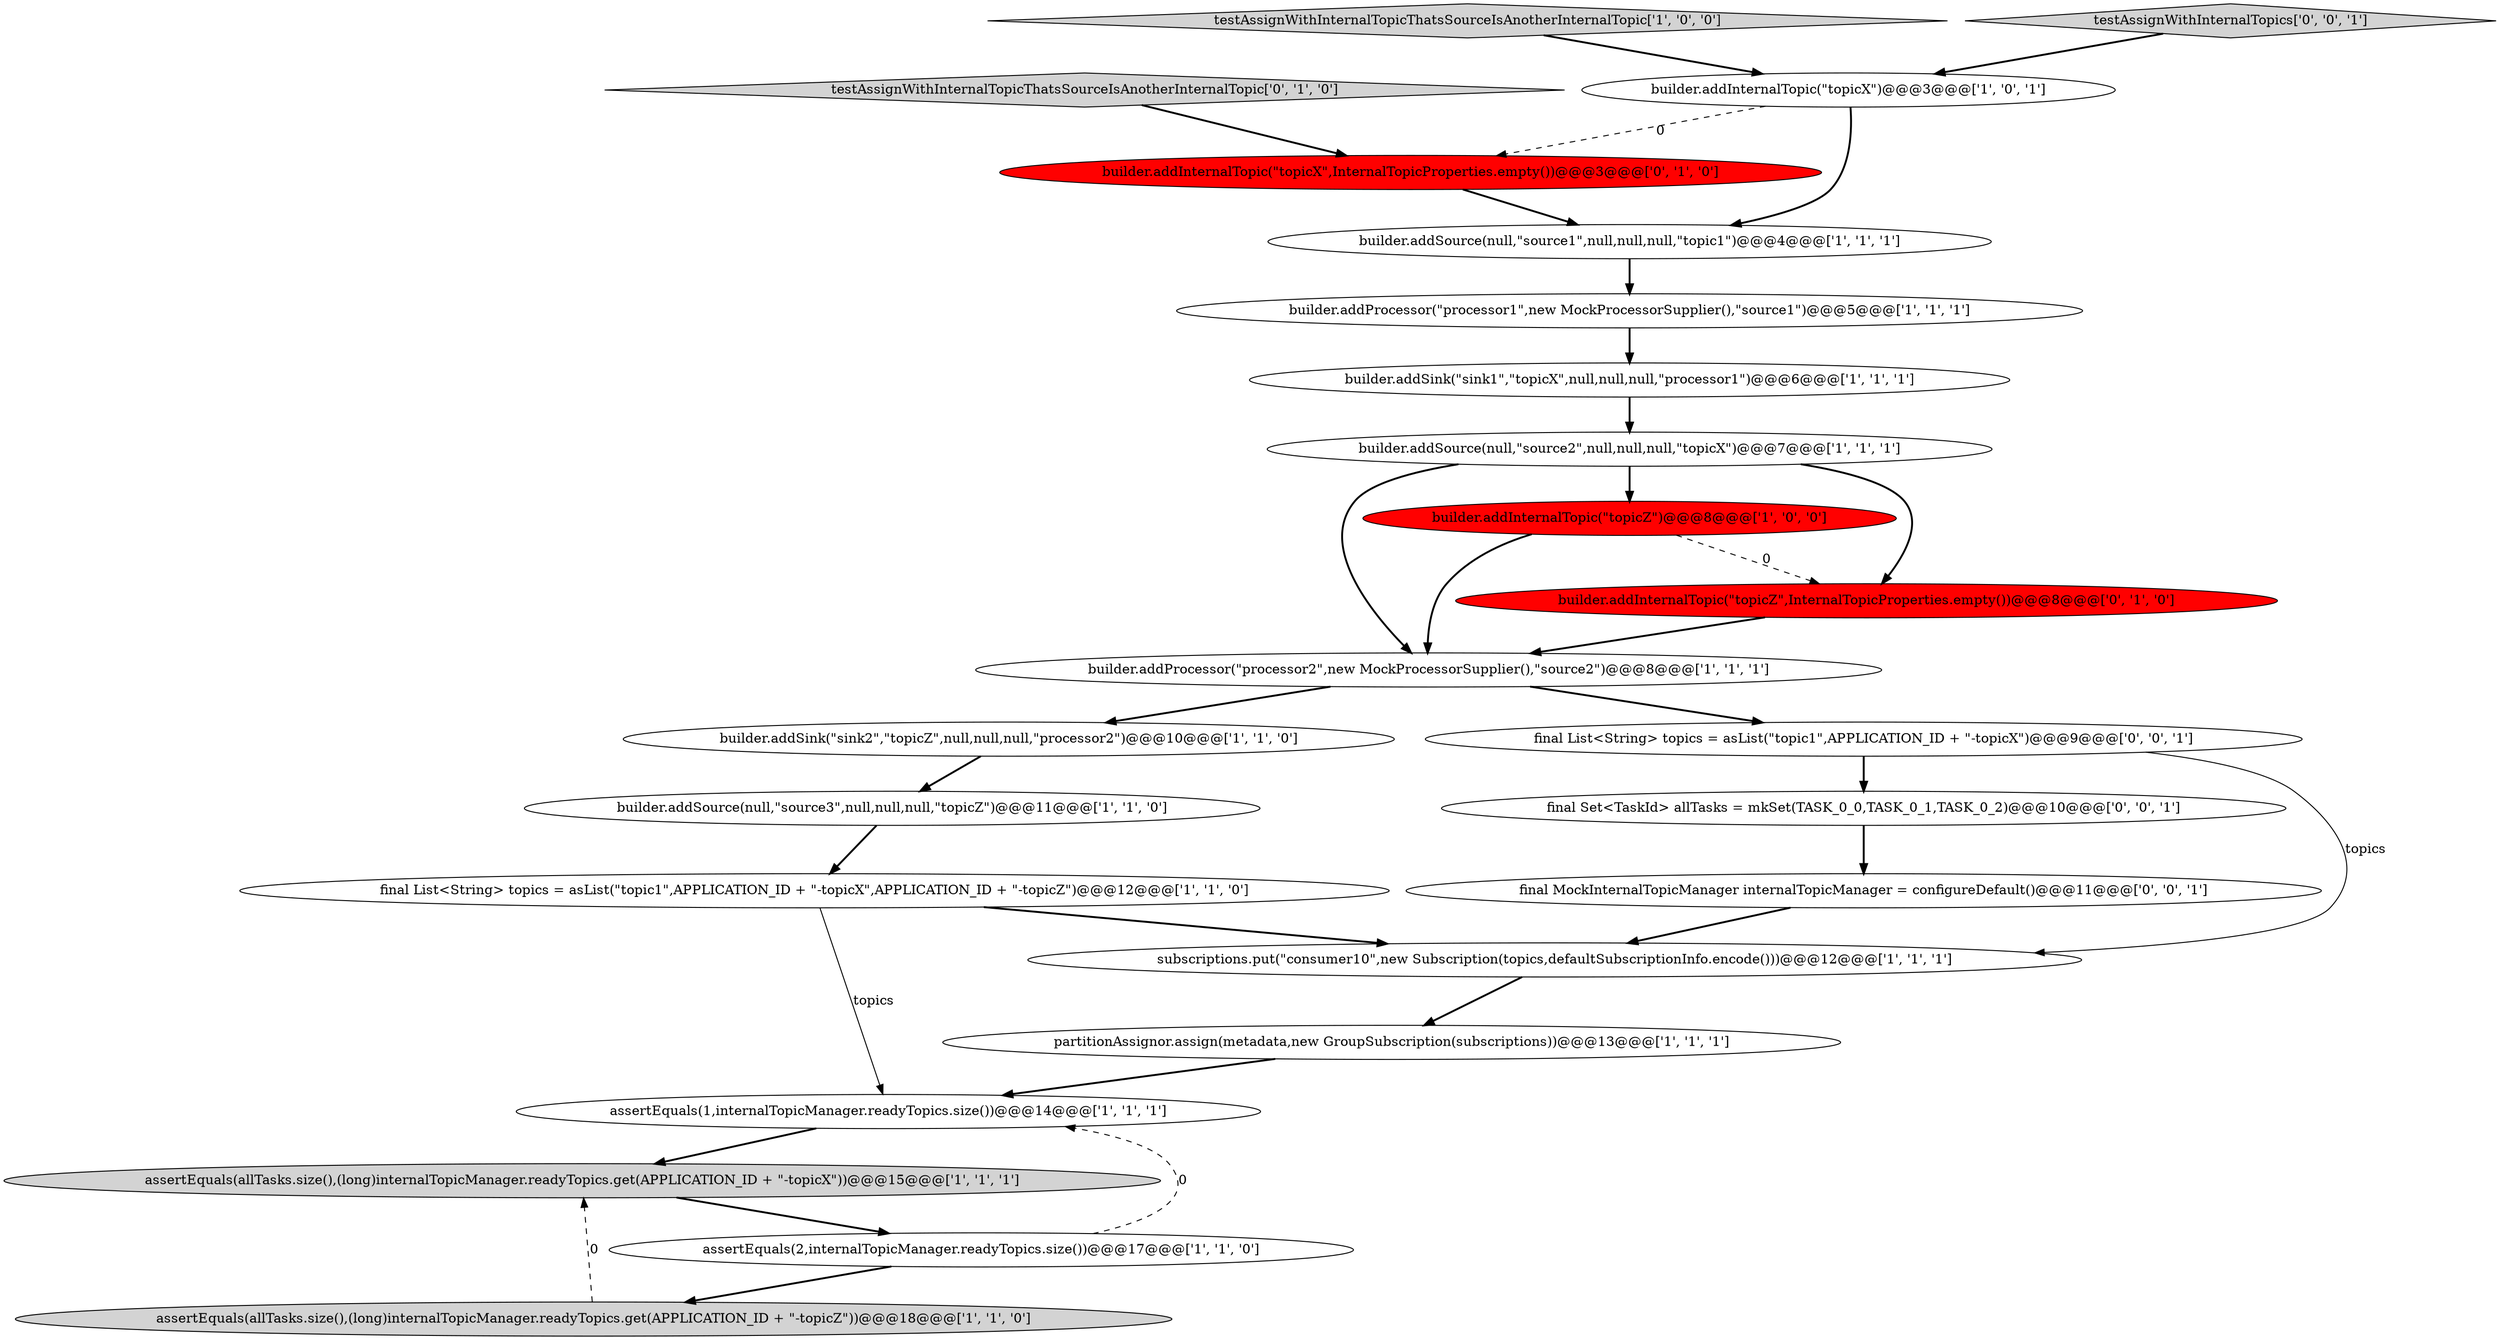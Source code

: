 digraph {
0 [style = filled, label = "assertEquals(1,internalTopicManager.readyTopics.size())@@@14@@@['1', '1', '1']", fillcolor = white, shape = ellipse image = "AAA0AAABBB1BBB"];
7 [style = filled, label = "builder.addInternalTopic(\"topicZ\")@@@8@@@['1', '0', '0']", fillcolor = red, shape = ellipse image = "AAA1AAABBB1BBB"];
5 [style = filled, label = "assertEquals(2,internalTopicManager.readyTopics.size())@@@17@@@['1', '1', '0']", fillcolor = white, shape = ellipse image = "AAA0AAABBB1BBB"];
16 [style = filled, label = "testAssignWithInternalTopicThatsSourceIsAnotherInternalTopic['1', '0', '0']", fillcolor = lightgray, shape = diamond image = "AAA0AAABBB1BBB"];
8 [style = filled, label = "subscriptions.put(\"consumer10\",new Subscription(topics,defaultSubscriptionInfo.encode()))@@@12@@@['1', '1', '1']", fillcolor = white, shape = ellipse image = "AAA0AAABBB1BBB"];
3 [style = filled, label = "builder.addSource(null,\"source3\",null,null,null,\"topicZ\")@@@11@@@['1', '1', '0']", fillcolor = white, shape = ellipse image = "AAA0AAABBB1BBB"];
9 [style = filled, label = "builder.addSink(\"sink2\",\"topicZ\",null,null,null,\"processor2\")@@@10@@@['1', '1', '0']", fillcolor = white, shape = ellipse image = "AAA0AAABBB1BBB"];
10 [style = filled, label = "builder.addSink(\"sink1\",\"topicX\",null,null,null,\"processor1\")@@@6@@@['1', '1', '1']", fillcolor = white, shape = ellipse image = "AAA0AAABBB1BBB"];
1 [style = filled, label = "builder.addInternalTopic(\"topicX\")@@@3@@@['1', '0', '1']", fillcolor = white, shape = ellipse image = "AAA0AAABBB1BBB"];
6 [style = filled, label = "builder.addSource(null,\"source2\",null,null,null,\"topicX\")@@@7@@@['1', '1', '1']", fillcolor = white, shape = ellipse image = "AAA0AAABBB1BBB"];
17 [style = filled, label = "builder.addInternalTopic(\"topicX\",InternalTopicProperties.empty())@@@3@@@['0', '1', '0']", fillcolor = red, shape = ellipse image = "AAA1AAABBB2BBB"];
22 [style = filled, label = "final MockInternalTopicManager internalTopicManager = configureDefault()@@@11@@@['0', '0', '1']", fillcolor = white, shape = ellipse image = "AAA0AAABBB3BBB"];
4 [style = filled, label = "assertEquals(allTasks.size(),(long)internalTopicManager.readyTopics.get(APPLICATION_ID + \"-topicX\"))@@@15@@@['1', '1', '1']", fillcolor = lightgray, shape = ellipse image = "AAA0AAABBB1BBB"];
14 [style = filled, label = "final List<String> topics = asList(\"topic1\",APPLICATION_ID + \"-topicX\",APPLICATION_ID + \"-topicZ\")@@@12@@@['1', '1', '0']", fillcolor = white, shape = ellipse image = "AAA0AAABBB1BBB"];
2 [style = filled, label = "builder.addSource(null,\"source1\",null,null,null,\"topic1\")@@@4@@@['1', '1', '1']", fillcolor = white, shape = ellipse image = "AAA0AAABBB1BBB"];
20 [style = filled, label = "final Set<TaskId> allTasks = mkSet(TASK_0_0,TASK_0_1,TASK_0_2)@@@10@@@['0', '0', '1']", fillcolor = white, shape = ellipse image = "AAA0AAABBB3BBB"];
12 [style = filled, label = "assertEquals(allTasks.size(),(long)internalTopicManager.readyTopics.get(APPLICATION_ID + \"-topicZ\"))@@@18@@@['1', '1', '0']", fillcolor = lightgray, shape = ellipse image = "AAA0AAABBB1BBB"];
15 [style = filled, label = "partitionAssignor.assign(metadata,new GroupSubscription(subscriptions))@@@13@@@['1', '1', '1']", fillcolor = white, shape = ellipse image = "AAA0AAABBB1BBB"];
11 [style = filled, label = "builder.addProcessor(\"processor2\",new MockProcessorSupplier(),\"source2\")@@@8@@@['1', '1', '1']", fillcolor = white, shape = ellipse image = "AAA0AAABBB1BBB"];
21 [style = filled, label = "testAssignWithInternalTopics['0', '0', '1']", fillcolor = lightgray, shape = diamond image = "AAA0AAABBB3BBB"];
13 [style = filled, label = "builder.addProcessor(\"processor1\",new MockProcessorSupplier(),\"source1\")@@@5@@@['1', '1', '1']", fillcolor = white, shape = ellipse image = "AAA0AAABBB1BBB"];
18 [style = filled, label = "testAssignWithInternalTopicThatsSourceIsAnotherInternalTopic['0', '1', '0']", fillcolor = lightgray, shape = diamond image = "AAA0AAABBB2BBB"];
19 [style = filled, label = "builder.addInternalTopic(\"topicZ\",InternalTopicProperties.empty())@@@8@@@['0', '1', '0']", fillcolor = red, shape = ellipse image = "AAA1AAABBB2BBB"];
23 [style = filled, label = "final List<String> topics = asList(\"topic1\",APPLICATION_ID + \"-topicX\")@@@9@@@['0', '0', '1']", fillcolor = white, shape = ellipse image = "AAA0AAABBB3BBB"];
13->10 [style = bold, label=""];
23->20 [style = bold, label=""];
7->11 [style = bold, label=""];
8->15 [style = bold, label=""];
3->14 [style = bold, label=""];
18->17 [style = bold, label=""];
23->8 [style = solid, label="topics"];
19->11 [style = bold, label=""];
6->19 [style = bold, label=""];
11->9 [style = bold, label=""];
10->6 [style = bold, label=""];
14->0 [style = solid, label="topics"];
20->22 [style = bold, label=""];
2->13 [style = bold, label=""];
22->8 [style = bold, label=""];
1->17 [style = dashed, label="0"];
12->4 [style = dashed, label="0"];
17->2 [style = bold, label=""];
5->12 [style = bold, label=""];
16->1 [style = bold, label=""];
0->4 [style = bold, label=""];
7->19 [style = dashed, label="0"];
6->11 [style = bold, label=""];
15->0 [style = bold, label=""];
21->1 [style = bold, label=""];
9->3 [style = bold, label=""];
5->0 [style = dashed, label="0"];
1->2 [style = bold, label=""];
14->8 [style = bold, label=""];
6->7 [style = bold, label=""];
11->23 [style = bold, label=""];
4->5 [style = bold, label=""];
}

